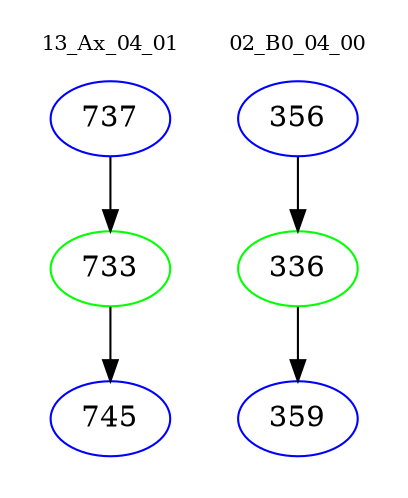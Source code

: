 digraph{
subgraph cluster_0 {
color = white
label = "13_Ax_04_01";
fontsize=10;
T0_737 [label="737", color="blue"]
T0_737 -> T0_733 [color="black"]
T0_733 [label="733", color="green"]
T0_733 -> T0_745 [color="black"]
T0_745 [label="745", color="blue"]
}
subgraph cluster_1 {
color = white
label = "02_B0_04_00";
fontsize=10;
T1_356 [label="356", color="blue"]
T1_356 -> T1_336 [color="black"]
T1_336 [label="336", color="green"]
T1_336 -> T1_359 [color="black"]
T1_359 [label="359", color="blue"]
}
}
